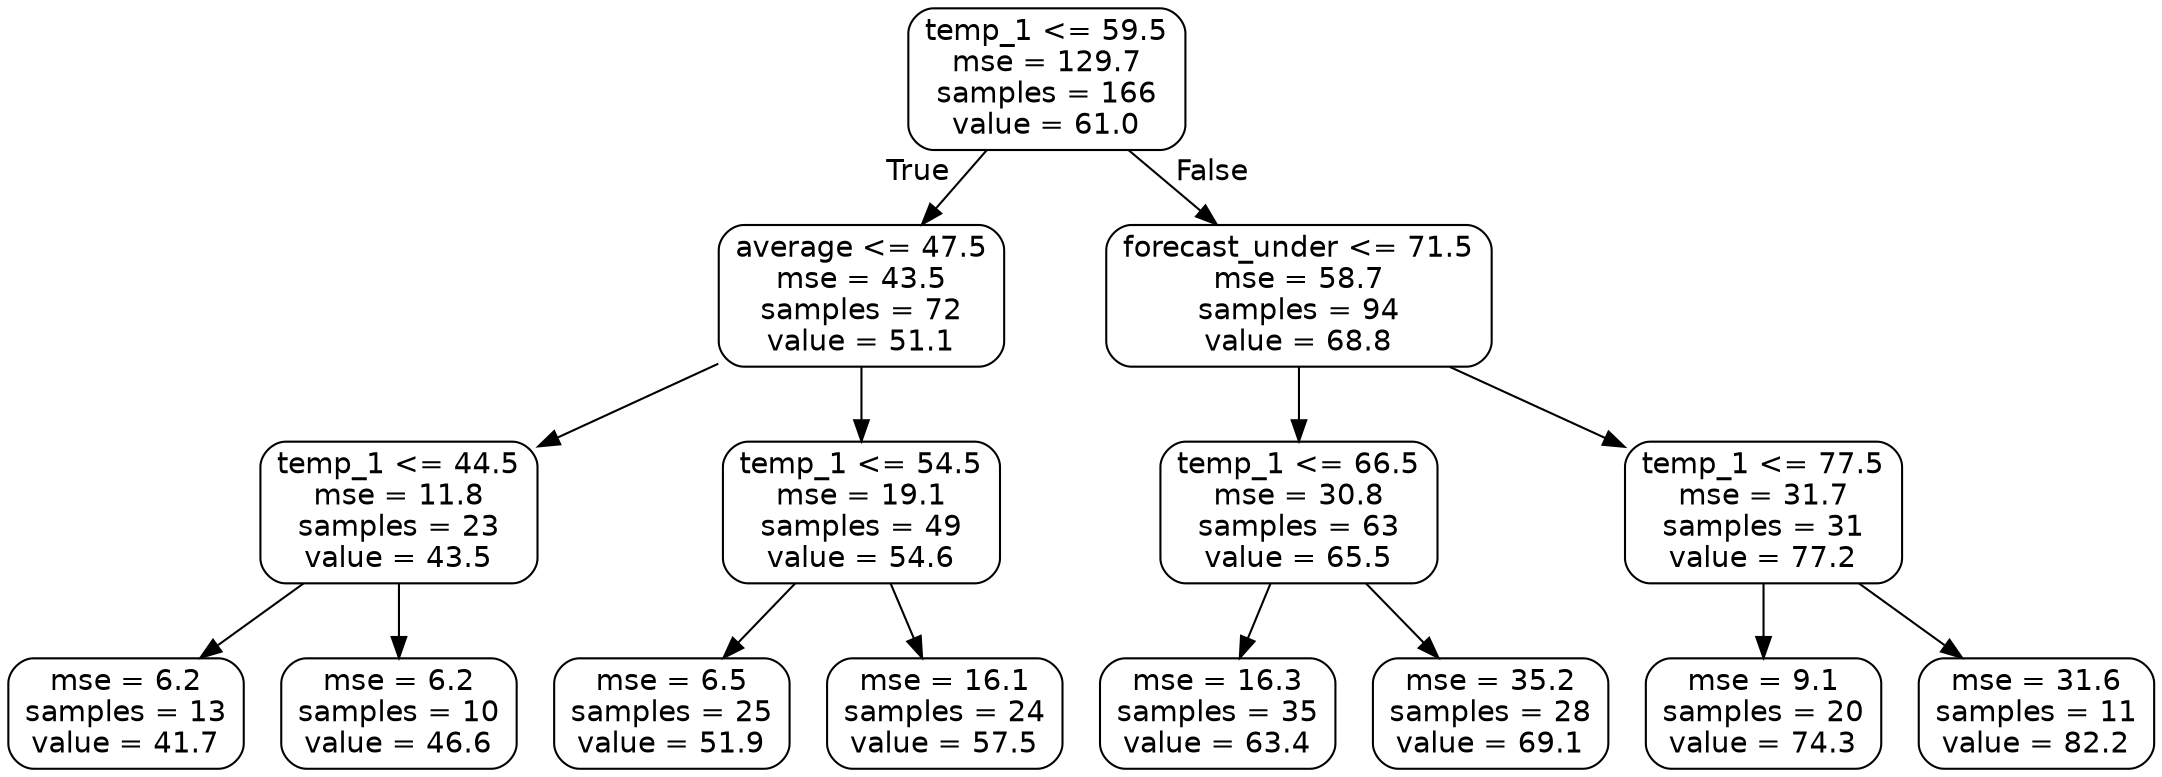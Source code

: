 digraph Tree {
node [shape=box, style="rounded", color="black", fontname=helvetica] ;
edge [fontname=helvetica] ;
0 [label="temp_1 <= 59.5\nmse = 129.7\nsamples = 166\nvalue = 61.0"] ;
1 [label="average <= 47.5\nmse = 43.5\nsamples = 72\nvalue = 51.1"] ;
0 -> 1 [labeldistance=2.5, labelangle=45, headlabel="True"] ;
2 [label="temp_1 <= 44.5\nmse = 11.8\nsamples = 23\nvalue = 43.5"] ;
1 -> 2 ;
3 [label="mse = 6.2\nsamples = 13\nvalue = 41.7"] ;
2 -> 3 ;
4 [label="mse = 6.2\nsamples = 10\nvalue = 46.6"] ;
2 -> 4 ;
5 [label="temp_1 <= 54.5\nmse = 19.1\nsamples = 49\nvalue = 54.6"] ;
1 -> 5 ;
6 [label="mse = 6.5\nsamples = 25\nvalue = 51.9"] ;
5 -> 6 ;
7 [label="mse = 16.1\nsamples = 24\nvalue = 57.5"] ;
5 -> 7 ;
8 [label="forecast_under <= 71.5\nmse = 58.7\nsamples = 94\nvalue = 68.8"] ;
0 -> 8 [labeldistance=2.5, labelangle=-45, headlabel="False"] ;
9 [label="temp_1 <= 66.5\nmse = 30.8\nsamples = 63\nvalue = 65.5"] ;
8 -> 9 ;
10 [label="mse = 16.3\nsamples = 35\nvalue = 63.4"] ;
9 -> 10 ;
11 [label="mse = 35.2\nsamples = 28\nvalue = 69.1"] ;
9 -> 11 ;
12 [label="temp_1 <= 77.5\nmse = 31.7\nsamples = 31\nvalue = 77.2"] ;
8 -> 12 ;
13 [label="mse = 9.1\nsamples = 20\nvalue = 74.3"] ;
12 -> 13 ;
14 [label="mse = 31.6\nsamples = 11\nvalue = 82.2"] ;
12 -> 14 ;
}